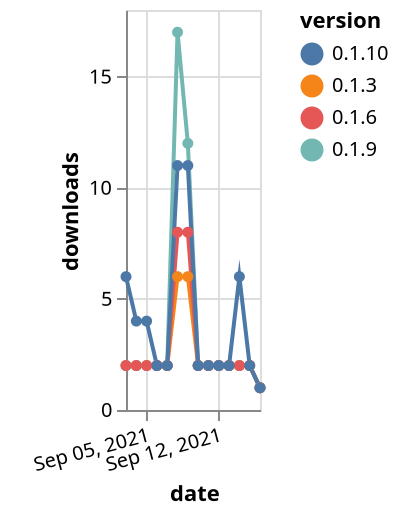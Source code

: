 {"$schema": "https://vega.github.io/schema/vega-lite/v5.json", "description": "A simple bar chart with embedded data.", "data": {"values": [{"date": "2021-09-03", "total": 4309, "delta": 2, "version": "0.1.3"}, {"date": "2021-09-04", "total": 4311, "delta": 2, "version": "0.1.3"}, {"date": "2021-09-05", "total": 4313, "delta": 2, "version": "0.1.3"}, {"date": "2021-09-06", "total": 4315, "delta": 2, "version": "0.1.3"}, {"date": "2021-09-07", "total": 4317, "delta": 2, "version": "0.1.3"}, {"date": "2021-09-08", "total": 4323, "delta": 6, "version": "0.1.3"}, {"date": "2021-09-09", "total": 4329, "delta": 6, "version": "0.1.3"}, {"date": "2021-09-10", "total": 4331, "delta": 2, "version": "0.1.3"}, {"date": "2021-09-11", "total": 4333, "delta": 2, "version": "0.1.3"}, {"date": "2021-09-12", "total": 4335, "delta": 2, "version": "0.1.3"}, {"date": "2021-09-13", "total": 4337, "delta": 2, "version": "0.1.3"}, {"date": "2021-09-14", "total": 4339, "delta": 2, "version": "0.1.3"}, {"date": "2021-09-15", "total": 4341, "delta": 2, "version": "0.1.3"}, {"date": "2021-09-16", "total": 4342, "delta": 1, "version": "0.1.3"}, {"date": "2021-09-03", "total": 3929, "delta": 2, "version": "0.1.9"}, {"date": "2021-09-04", "total": 3931, "delta": 2, "version": "0.1.9"}, {"date": "2021-09-05", "total": 3933, "delta": 2, "version": "0.1.9"}, {"date": "2021-09-06", "total": 3935, "delta": 2, "version": "0.1.9"}, {"date": "2021-09-07", "total": 3937, "delta": 2, "version": "0.1.9"}, {"date": "2021-09-08", "total": 3954, "delta": 17, "version": "0.1.9"}, {"date": "2021-09-09", "total": 3966, "delta": 12, "version": "0.1.9"}, {"date": "2021-09-10", "total": 3968, "delta": 2, "version": "0.1.9"}, {"date": "2021-09-11", "total": 3970, "delta": 2, "version": "0.1.9"}, {"date": "2021-09-12", "total": 3972, "delta": 2, "version": "0.1.9"}, {"date": "2021-09-13", "total": 3974, "delta": 2, "version": "0.1.9"}, {"date": "2021-09-14", "total": 3976, "delta": 2, "version": "0.1.9"}, {"date": "2021-09-15", "total": 3978, "delta": 2, "version": "0.1.9"}, {"date": "2021-09-16", "total": 3979, "delta": 1, "version": "0.1.9"}, {"date": "2021-09-03", "total": 3527, "delta": 2, "version": "0.1.6"}, {"date": "2021-09-04", "total": 3529, "delta": 2, "version": "0.1.6"}, {"date": "2021-09-05", "total": 3531, "delta": 2, "version": "0.1.6"}, {"date": "2021-09-06", "total": 3533, "delta": 2, "version": "0.1.6"}, {"date": "2021-09-07", "total": 3535, "delta": 2, "version": "0.1.6"}, {"date": "2021-09-08", "total": 3543, "delta": 8, "version": "0.1.6"}, {"date": "2021-09-09", "total": 3551, "delta": 8, "version": "0.1.6"}, {"date": "2021-09-10", "total": 3553, "delta": 2, "version": "0.1.6"}, {"date": "2021-09-11", "total": 3555, "delta": 2, "version": "0.1.6"}, {"date": "2021-09-12", "total": 3557, "delta": 2, "version": "0.1.6"}, {"date": "2021-09-13", "total": 3559, "delta": 2, "version": "0.1.6"}, {"date": "2021-09-14", "total": 3561, "delta": 2, "version": "0.1.6"}, {"date": "2021-09-15", "total": 3563, "delta": 2, "version": "0.1.6"}, {"date": "2021-09-16", "total": 3564, "delta": 1, "version": "0.1.6"}, {"date": "2021-09-03", "total": 1068, "delta": 6, "version": "0.1.10"}, {"date": "2021-09-04", "total": 1072, "delta": 4, "version": "0.1.10"}, {"date": "2021-09-05", "total": 1076, "delta": 4, "version": "0.1.10"}, {"date": "2021-09-06", "total": 1078, "delta": 2, "version": "0.1.10"}, {"date": "2021-09-07", "total": 1080, "delta": 2, "version": "0.1.10"}, {"date": "2021-09-08", "total": 1091, "delta": 11, "version": "0.1.10"}, {"date": "2021-09-09", "total": 1102, "delta": 11, "version": "0.1.10"}, {"date": "2021-09-10", "total": 1104, "delta": 2, "version": "0.1.10"}, {"date": "2021-09-11", "total": 1106, "delta": 2, "version": "0.1.10"}, {"date": "2021-09-12", "total": 1108, "delta": 2, "version": "0.1.10"}, {"date": "2021-09-13", "total": 1110, "delta": 2, "version": "0.1.10"}, {"date": "2021-09-14", "total": 1116, "delta": 6, "version": "0.1.10"}, {"date": "2021-09-15", "total": 1118, "delta": 2, "version": "0.1.10"}, {"date": "2021-09-16", "total": 1119, "delta": 1, "version": "0.1.10"}]}, "width": "container", "mark": {"type": "line", "point": {"filled": true}}, "encoding": {"x": {"field": "date", "type": "temporal", "timeUnit": "yearmonthdate", "title": "date", "axis": {"labelAngle": -15}}, "y": {"field": "delta", "type": "quantitative", "title": "downloads"}, "color": {"field": "version", "type": "nominal"}, "tooltip": {"field": "delta"}}}